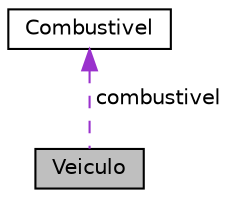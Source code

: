 digraph "Veiculo"
{
  edge [fontname="Helvetica",fontsize="10",labelfontname="Helvetica",labelfontsize="10"];
  node [fontname="Helvetica",fontsize="10",shape=record];
  Node1 [label="Veiculo",height=0.2,width=0.4,color="black", fillcolor="grey75", style="filled", fontcolor="black"];
  Node2 -> Node1 [dir="back",color="darkorchid3",fontsize="10",style="dashed",label=" combustivel" ,fontname="Helvetica"];
  Node2 [label="Combustivel",height=0.2,width=0.4,color="black", fillcolor="white", style="filled",URL="$class_combustivel.html"];
}
